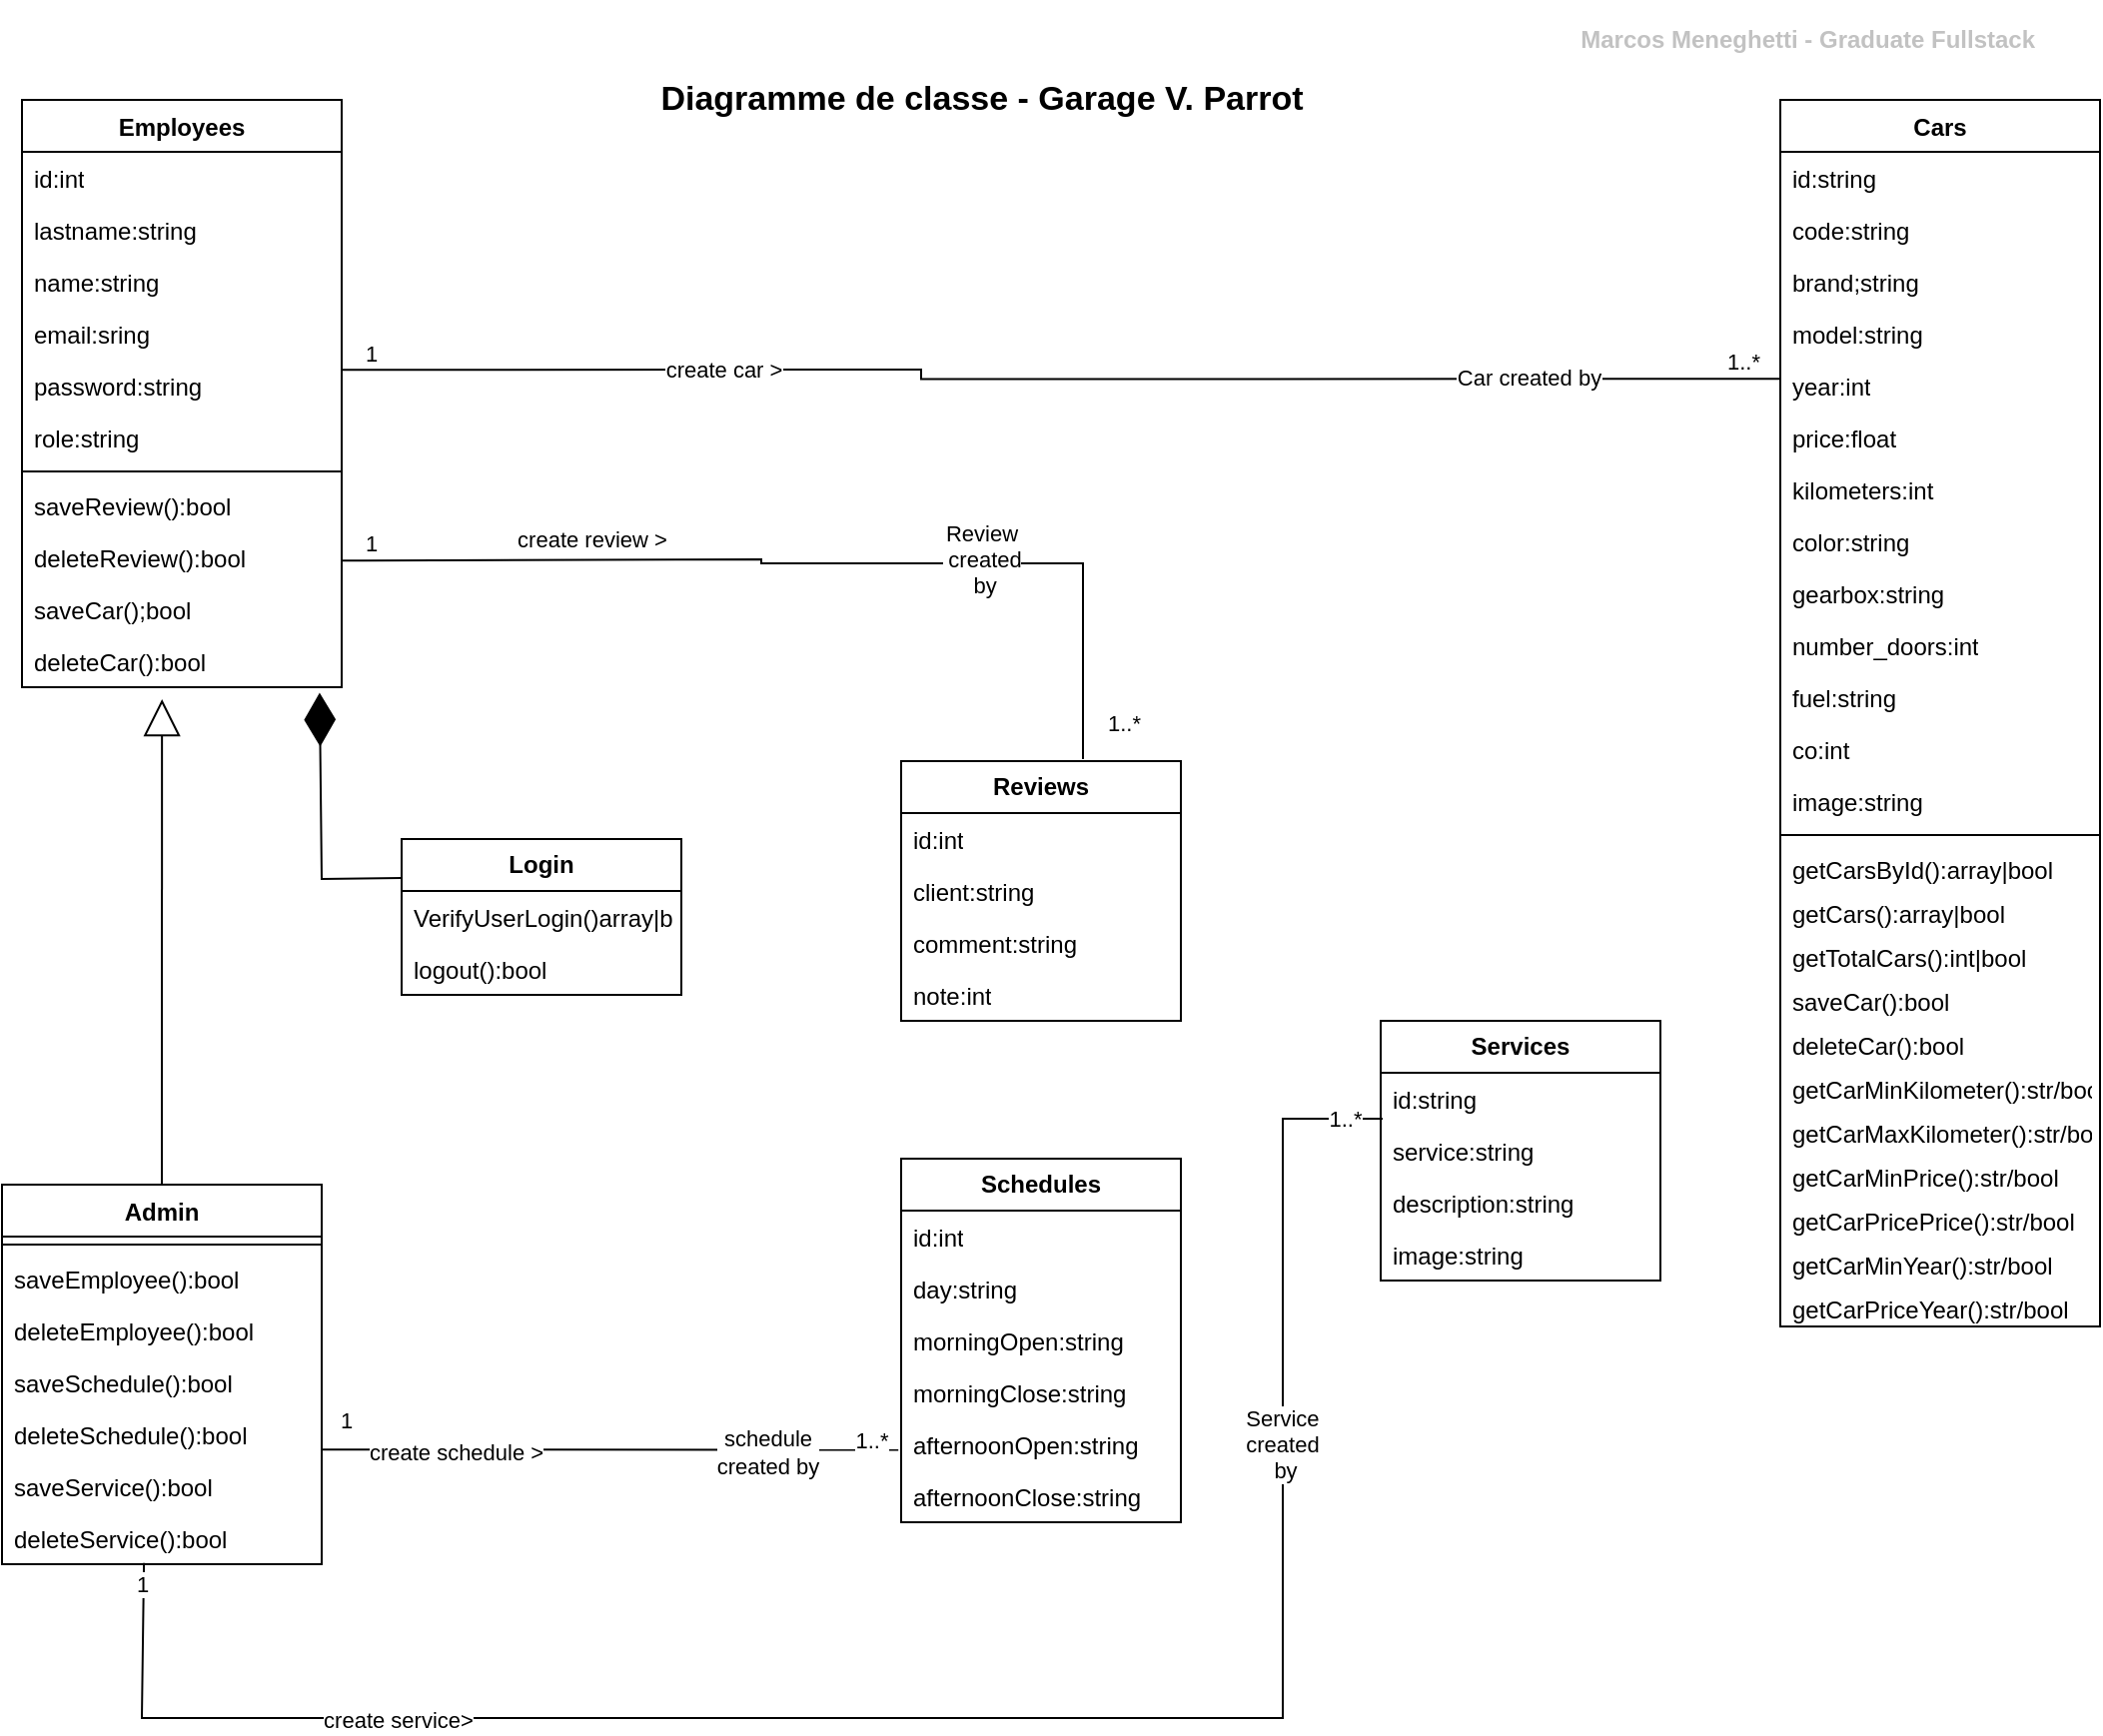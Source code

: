 <mxfile version="21.6.1" type="device">
  <diagram name="Page-1" id="c4acf3e9-155e-7222-9cf6-157b1a14988f">
    <mxGraphModel dx="1434" dy="836" grid="1" gridSize="10" guides="1" tooltips="1" connect="1" arrows="1" fold="1" page="1" pageScale="1" pageWidth="1169" pageHeight="827" background="none" math="0" shadow="0">
      <root>
        <mxCell id="0" />
        <mxCell id="1" parent="0" />
        <mxCell id="53FlVlRFDSj_RtPamVcs-13" value="&lt;b&gt;Services&lt;/b&gt;" style="swimlane;fontStyle=0;childLayout=stackLayout;horizontal=1;startSize=26;fillColor=none;horizontalStack=0;resizeParent=1;resizeParentMax=0;resizeLast=0;collapsible=1;marginBottom=0;whiteSpace=wrap;html=1;" parent="1" vertex="1">
          <mxGeometry x="770" y="531" width="140" height="130" as="geometry" />
        </mxCell>
        <mxCell id="53FlVlRFDSj_RtPamVcs-14" value="id:string" style="text;strokeColor=none;fillColor=none;align=left;verticalAlign=top;spacingLeft=4;spacingRight=4;overflow=hidden;rotatable=0;points=[[0,0.5],[1,0.5]];portConstraint=eastwest;whiteSpace=wrap;html=1;" parent="53FlVlRFDSj_RtPamVcs-13" vertex="1">
          <mxGeometry y="26" width="140" height="26" as="geometry" />
        </mxCell>
        <mxCell id="53FlVlRFDSj_RtPamVcs-15" value="service:string" style="text;strokeColor=none;fillColor=none;align=left;verticalAlign=top;spacingLeft=4;spacingRight=4;overflow=hidden;rotatable=0;points=[[0,0.5],[1,0.5]];portConstraint=eastwest;whiteSpace=wrap;html=1;" parent="53FlVlRFDSj_RtPamVcs-13" vertex="1">
          <mxGeometry y="52" width="140" height="26" as="geometry" />
        </mxCell>
        <mxCell id="53FlVlRFDSj_RtPamVcs-16" value="description:string&lt;br&gt;" style="text;strokeColor=none;fillColor=none;align=left;verticalAlign=top;spacingLeft=4;spacingRight=4;overflow=hidden;rotatable=0;points=[[0,0.5],[1,0.5]];portConstraint=eastwest;whiteSpace=wrap;html=1;" parent="53FlVlRFDSj_RtPamVcs-13" vertex="1">
          <mxGeometry y="78" width="140" height="26" as="geometry" />
        </mxCell>
        <mxCell id="lZW8MPcfNKG7ufnOLVbW-39" value="image:string" style="text;strokeColor=none;fillColor=none;align=left;verticalAlign=top;spacingLeft=4;spacingRight=4;overflow=hidden;rotatable=0;points=[[0,0.5],[1,0.5]];portConstraint=eastwest;whiteSpace=wrap;html=1;" vertex="1" parent="53FlVlRFDSj_RtPamVcs-13">
          <mxGeometry y="104" width="140" height="26" as="geometry" />
        </mxCell>
        <mxCell id="53FlVlRFDSj_RtPamVcs-17" value="&lt;b&gt;Schedules&lt;/b&gt;" style="swimlane;fontStyle=0;childLayout=stackLayout;horizontal=1;startSize=26;fillColor=none;horizontalStack=0;resizeParent=1;resizeParentMax=0;resizeLast=0;collapsible=1;marginBottom=0;whiteSpace=wrap;html=1;" parent="1" vertex="1">
          <mxGeometry x="530" y="600" width="140" height="182" as="geometry" />
        </mxCell>
        <mxCell id="53FlVlRFDSj_RtPamVcs-18" value="id:int" style="text;strokeColor=none;fillColor=none;align=left;verticalAlign=top;spacingLeft=4;spacingRight=4;overflow=hidden;rotatable=0;points=[[0,0.5],[1,0.5]];portConstraint=eastwest;whiteSpace=wrap;html=1;" parent="53FlVlRFDSj_RtPamVcs-17" vertex="1">
          <mxGeometry y="26" width="140" height="26" as="geometry" />
        </mxCell>
        <mxCell id="53FlVlRFDSj_RtPamVcs-19" value="day:string" style="text;strokeColor=none;fillColor=none;align=left;verticalAlign=top;spacingLeft=4;spacingRight=4;overflow=hidden;rotatable=0;points=[[0,0.5],[1,0.5]];portConstraint=eastwest;whiteSpace=wrap;html=1;" parent="53FlVlRFDSj_RtPamVcs-17" vertex="1">
          <mxGeometry y="52" width="140" height="26" as="geometry" />
        </mxCell>
        <mxCell id="53FlVlRFDSj_RtPamVcs-20" value="morningOpen:string" style="text;strokeColor=none;fillColor=none;align=left;verticalAlign=top;spacingLeft=4;spacingRight=4;overflow=hidden;rotatable=0;points=[[0,0.5],[1,0.5]];portConstraint=eastwest;whiteSpace=wrap;html=1;" parent="53FlVlRFDSj_RtPamVcs-17" vertex="1">
          <mxGeometry y="78" width="140" height="26" as="geometry" />
        </mxCell>
        <mxCell id="53FlVlRFDSj_RtPamVcs-23" value="morningClose:string" style="text;strokeColor=none;fillColor=none;align=left;verticalAlign=top;spacingLeft=4;spacingRight=4;overflow=hidden;rotatable=0;points=[[0,0.5],[1,0.5]];portConstraint=eastwest;whiteSpace=wrap;html=1;" parent="53FlVlRFDSj_RtPamVcs-17" vertex="1">
          <mxGeometry y="104" width="140" height="26" as="geometry" />
        </mxCell>
        <mxCell id="53FlVlRFDSj_RtPamVcs-22" value="afternoonOpen:string" style="text;strokeColor=none;fillColor=none;align=left;verticalAlign=top;spacingLeft=4;spacingRight=4;overflow=hidden;rotatable=0;points=[[0,0.5],[1,0.5]];portConstraint=eastwest;whiteSpace=wrap;html=1;" parent="53FlVlRFDSj_RtPamVcs-17" vertex="1">
          <mxGeometry y="130" width="140" height="26" as="geometry" />
        </mxCell>
        <mxCell id="53FlVlRFDSj_RtPamVcs-21" value="afternoonClose:string" style="text;strokeColor=none;fillColor=none;align=left;verticalAlign=top;spacingLeft=4;spacingRight=4;overflow=hidden;rotatable=0;points=[[0,0.5],[1,0.5]];portConstraint=eastwest;whiteSpace=wrap;html=1;" parent="53FlVlRFDSj_RtPamVcs-17" vertex="1">
          <mxGeometry y="156" width="140" height="26" as="geometry" />
        </mxCell>
        <mxCell id="53FlVlRFDSj_RtPamVcs-39" value="Employees" style="swimlane;fontStyle=1;align=center;verticalAlign=top;childLayout=stackLayout;horizontal=1;startSize=26;horizontalStack=0;resizeParent=1;resizeParentMax=0;resizeLast=0;collapsible=1;marginBottom=0;whiteSpace=wrap;html=1;" parent="1" vertex="1">
          <mxGeometry x="90" y="70" width="160" height="294" as="geometry" />
        </mxCell>
        <mxCell id="53FlVlRFDSj_RtPamVcs-40" value="id:int" style="text;strokeColor=none;fillColor=none;align=left;verticalAlign=top;spacingLeft=4;spacingRight=4;overflow=hidden;rotatable=0;points=[[0,0.5],[1,0.5]];portConstraint=eastwest;whiteSpace=wrap;html=1;" parent="53FlVlRFDSj_RtPamVcs-39" vertex="1">
          <mxGeometry y="26" width="160" height="26" as="geometry" />
        </mxCell>
        <mxCell id="53FlVlRFDSj_RtPamVcs-48" value="lastname:string" style="text;strokeColor=none;fillColor=none;align=left;verticalAlign=top;spacingLeft=4;spacingRight=4;overflow=hidden;rotatable=0;points=[[0,0.5],[1,0.5]];portConstraint=eastwest;whiteSpace=wrap;html=1;" parent="53FlVlRFDSj_RtPamVcs-39" vertex="1">
          <mxGeometry y="52" width="160" height="26" as="geometry" />
        </mxCell>
        <mxCell id="53FlVlRFDSj_RtPamVcs-47" value="name:string" style="text;strokeColor=none;fillColor=none;align=left;verticalAlign=top;spacingLeft=4;spacingRight=4;overflow=hidden;rotatable=0;points=[[0,0.5],[1,0.5]];portConstraint=eastwest;whiteSpace=wrap;html=1;" parent="53FlVlRFDSj_RtPamVcs-39" vertex="1">
          <mxGeometry y="78" width="160" height="26" as="geometry" />
        </mxCell>
        <mxCell id="53FlVlRFDSj_RtPamVcs-45" value="email:sring" style="text;strokeColor=none;fillColor=none;align=left;verticalAlign=top;spacingLeft=4;spacingRight=4;overflow=hidden;rotatable=0;points=[[0,0.5],[1,0.5]];portConstraint=eastwest;whiteSpace=wrap;html=1;" parent="53FlVlRFDSj_RtPamVcs-39" vertex="1">
          <mxGeometry y="104" width="160" height="26" as="geometry" />
        </mxCell>
        <mxCell id="53FlVlRFDSj_RtPamVcs-44" value="password:string" style="text;strokeColor=none;fillColor=none;align=left;verticalAlign=top;spacingLeft=4;spacingRight=4;overflow=hidden;rotatable=0;points=[[0,0.5],[1,0.5]];portConstraint=eastwest;whiteSpace=wrap;html=1;" parent="53FlVlRFDSj_RtPamVcs-39" vertex="1">
          <mxGeometry y="130" width="160" height="26" as="geometry" />
        </mxCell>
        <mxCell id="lZW8MPcfNKG7ufnOLVbW-33" value="role:string" style="text;strokeColor=none;fillColor=none;align=left;verticalAlign=top;spacingLeft=4;spacingRight=4;overflow=hidden;rotatable=0;points=[[0,0.5],[1,0.5]];portConstraint=eastwest;whiteSpace=wrap;html=1;" vertex="1" parent="53FlVlRFDSj_RtPamVcs-39">
          <mxGeometry y="156" width="160" height="26" as="geometry" />
        </mxCell>
        <mxCell id="53FlVlRFDSj_RtPamVcs-41" value="" style="line;strokeWidth=1;fillColor=none;align=left;verticalAlign=middle;spacingTop=-1;spacingLeft=3;spacingRight=3;rotatable=0;labelPosition=right;points=[];portConstraint=eastwest;strokeColor=inherit;" parent="53FlVlRFDSj_RtPamVcs-39" vertex="1">
          <mxGeometry y="182" width="160" height="8" as="geometry" />
        </mxCell>
        <mxCell id="53FlVlRFDSj_RtPamVcs-42" value="saveReview():bool" style="text;strokeColor=none;fillColor=none;align=left;verticalAlign=top;spacingLeft=4;spacingRight=4;overflow=hidden;rotatable=0;points=[[0,0.5],[1,0.5]];portConstraint=eastwest;whiteSpace=wrap;html=1;" parent="53FlVlRFDSj_RtPamVcs-39" vertex="1">
          <mxGeometry y="190" width="160" height="26" as="geometry" />
        </mxCell>
        <mxCell id="jp3fMDy3cj_2V2bVGMQW-10" value="deleteReview():bool" style="text;strokeColor=none;fillColor=none;align=left;verticalAlign=top;spacingLeft=4;spacingRight=4;overflow=hidden;rotatable=0;points=[[0,0.5],[1,0.5]];portConstraint=eastwest;whiteSpace=wrap;html=1;" parent="53FlVlRFDSj_RtPamVcs-39" vertex="1">
          <mxGeometry y="216" width="160" height="26" as="geometry" />
        </mxCell>
        <mxCell id="53FlVlRFDSj_RtPamVcs-43" value="saveCar();bool" style="text;strokeColor=none;fillColor=none;align=left;verticalAlign=top;spacingLeft=4;spacingRight=4;overflow=hidden;rotatable=0;points=[[0,0.5],[1,0.5]];portConstraint=eastwest;whiteSpace=wrap;html=1;" parent="53FlVlRFDSj_RtPamVcs-39" vertex="1">
          <mxGeometry y="242" width="160" height="26" as="geometry" />
        </mxCell>
        <mxCell id="jp3fMDy3cj_2V2bVGMQW-9" value="deleteCar():bool" style="text;strokeColor=none;fillColor=none;align=left;verticalAlign=top;spacingLeft=4;spacingRight=4;overflow=hidden;rotatable=0;points=[[0,0.5],[1,0.5]];portConstraint=eastwest;whiteSpace=wrap;html=1;" parent="53FlVlRFDSj_RtPamVcs-39" vertex="1">
          <mxGeometry y="268" width="160" height="26" as="geometry" />
        </mxCell>
        <mxCell id="53FlVlRFDSj_RtPamVcs-49" value="Admin" style="swimlane;fontStyle=1;align=center;verticalAlign=top;childLayout=stackLayout;horizontal=1;startSize=26;horizontalStack=0;resizeParent=1;resizeParentMax=0;resizeLast=0;collapsible=1;marginBottom=0;whiteSpace=wrap;html=1;" parent="1" vertex="1">
          <mxGeometry x="80" y="613" width="160" height="190" as="geometry" />
        </mxCell>
        <mxCell id="53FlVlRFDSj_RtPamVcs-56" value="" style="line;strokeWidth=1;fillColor=none;align=left;verticalAlign=middle;spacingTop=-1;spacingLeft=3;spacingRight=3;rotatable=0;labelPosition=right;points=[];portConstraint=eastwest;strokeColor=inherit;" parent="53FlVlRFDSj_RtPamVcs-49" vertex="1">
          <mxGeometry y="26" width="160" height="8" as="geometry" />
        </mxCell>
        <mxCell id="53FlVlRFDSj_RtPamVcs-57" value="saveEmployee():bool" style="text;strokeColor=none;fillColor=none;align=left;verticalAlign=top;spacingLeft=4;spacingRight=4;overflow=hidden;rotatable=0;points=[[0,0.5],[1,0.5]];portConstraint=eastwest;whiteSpace=wrap;html=1;" parent="53FlVlRFDSj_RtPamVcs-49" vertex="1">
          <mxGeometry y="34" width="160" height="26" as="geometry" />
        </mxCell>
        <mxCell id="jp3fMDy3cj_2V2bVGMQW-17" value="deleteEmployee():bool" style="text;strokeColor=none;fillColor=none;align=left;verticalAlign=top;spacingLeft=4;spacingRight=4;overflow=hidden;rotatable=0;points=[[0,0.5],[1,0.5]];portConstraint=eastwest;whiteSpace=wrap;html=1;" parent="53FlVlRFDSj_RtPamVcs-49" vertex="1">
          <mxGeometry y="60" width="160" height="26" as="geometry" />
        </mxCell>
        <mxCell id="53FlVlRFDSj_RtPamVcs-58" value="saveSchedule():bool" style="text;strokeColor=none;fillColor=none;align=left;verticalAlign=top;spacingLeft=4;spacingRight=4;overflow=hidden;rotatable=0;points=[[0,0.5],[1,0.5]];portConstraint=eastwest;whiteSpace=wrap;html=1;" parent="53FlVlRFDSj_RtPamVcs-49" vertex="1">
          <mxGeometry y="86" width="160" height="26" as="geometry" />
        </mxCell>
        <mxCell id="jp3fMDy3cj_2V2bVGMQW-16" value="deleteSchedule():bool" style="text;strokeColor=none;fillColor=none;align=left;verticalAlign=top;spacingLeft=4;spacingRight=4;overflow=hidden;rotatable=0;points=[[0,0.5],[1,0.5]];portConstraint=eastwest;whiteSpace=wrap;html=1;" parent="53FlVlRFDSj_RtPamVcs-49" vertex="1">
          <mxGeometry y="112" width="160" height="26" as="geometry" />
        </mxCell>
        <mxCell id="53FlVlRFDSj_RtPamVcs-62" value="saveService():bool" style="text;strokeColor=none;fillColor=none;align=left;verticalAlign=top;spacingLeft=4;spacingRight=4;overflow=hidden;rotatable=0;points=[[0,0.5],[1,0.5]];portConstraint=eastwest;whiteSpace=wrap;html=1;" parent="53FlVlRFDSj_RtPamVcs-49" vertex="1">
          <mxGeometry y="138" width="160" height="26" as="geometry" />
        </mxCell>
        <mxCell id="jp3fMDy3cj_2V2bVGMQW-13" value="deleteService():bool" style="text;strokeColor=none;fillColor=none;align=left;verticalAlign=top;spacingLeft=4;spacingRight=4;overflow=hidden;rotatable=0;points=[[0,0.5],[1,0.5]];portConstraint=eastwest;whiteSpace=wrap;html=1;" parent="53FlVlRFDSj_RtPamVcs-49" vertex="1">
          <mxGeometry y="164" width="160" height="26" as="geometry" />
        </mxCell>
        <mxCell id="53FlVlRFDSj_RtPamVcs-61" value="" style="endArrow=block;endSize=16;endFill=0;html=1;rounded=0;exitX=0.5;exitY=0;exitDx=0;exitDy=0;entryX=0.438;entryY=1.231;entryDx=0;entryDy=0;entryPerimeter=0;" parent="1" source="53FlVlRFDSj_RtPamVcs-49" target="jp3fMDy3cj_2V2bVGMQW-9" edge="1">
          <mxGeometry width="160" relative="1" as="geometry">
            <mxPoint x="990" y="570" as="sourcePoint" />
            <mxPoint x="159.12" y="391.664" as="targetPoint" />
          </mxGeometry>
        </mxCell>
        <mxCell id="53FlVlRFDSj_RtPamVcs-63" value="&lt;font style=&quot;font-size: 17px;&quot;&gt;Diagramme de classe - Garage V. Parrot&lt;/font&gt;" style="text;align=center;fontStyle=1;verticalAlign=middle;spacingLeft=3;spacingRight=3;strokeColor=none;rotatable=0;points=[[0,0.5],[1,0.5]];portConstraint=eastwest;html=1;" parent="1" vertex="1">
          <mxGeometry x="400" y="50" width="340" height="40" as="geometry" />
        </mxCell>
        <mxCell id="53FlVlRFDSj_RtPamVcs-64" value="&lt;b&gt;Reviews&lt;/b&gt;" style="swimlane;fontStyle=0;childLayout=stackLayout;horizontal=1;startSize=26;fillColor=none;horizontalStack=0;resizeParent=1;resizeParentMax=0;resizeLast=0;collapsible=1;marginBottom=0;whiteSpace=wrap;html=1;" parent="1" vertex="1">
          <mxGeometry x="530" y="401" width="140" height="130" as="geometry">
            <mxRectangle x="530" y="401" width="90" height="30" as="alternateBounds" />
          </mxGeometry>
        </mxCell>
        <mxCell id="53FlVlRFDSj_RtPamVcs-65" value="id:int" style="text;strokeColor=none;fillColor=none;align=left;verticalAlign=top;spacingLeft=4;spacingRight=4;overflow=hidden;rotatable=0;points=[[0,0.5],[1,0.5]];portConstraint=eastwest;whiteSpace=wrap;html=1;" parent="53FlVlRFDSj_RtPamVcs-64" vertex="1">
          <mxGeometry y="26" width="140" height="26" as="geometry" />
        </mxCell>
        <mxCell id="53FlVlRFDSj_RtPamVcs-70" value="client:string" style="text;strokeColor=none;fillColor=none;align=left;verticalAlign=top;spacingLeft=4;spacingRight=4;overflow=hidden;rotatable=0;points=[[0,0.5],[1,0.5]];portConstraint=eastwest;whiteSpace=wrap;html=1;" parent="53FlVlRFDSj_RtPamVcs-64" vertex="1">
          <mxGeometry y="52" width="140" height="26" as="geometry" />
        </mxCell>
        <mxCell id="53FlVlRFDSj_RtPamVcs-71" value="comment:string" style="text;strokeColor=none;fillColor=none;align=left;verticalAlign=top;spacingLeft=4;spacingRight=4;overflow=hidden;rotatable=0;points=[[0,0.5],[1,0.5]];portConstraint=eastwest;whiteSpace=wrap;html=1;" parent="53FlVlRFDSj_RtPamVcs-64" vertex="1">
          <mxGeometry y="78" width="140" height="26" as="geometry" />
        </mxCell>
        <mxCell id="53FlVlRFDSj_RtPamVcs-72" value="note:int" style="text;strokeColor=none;fillColor=none;align=left;verticalAlign=top;spacingLeft=4;spacingRight=4;overflow=hidden;rotatable=0;points=[[0,0.5],[1,0.5]];portConstraint=eastwest;whiteSpace=wrap;html=1;" parent="53FlVlRFDSj_RtPamVcs-64" vertex="1">
          <mxGeometry y="104" width="140" height="26" as="geometry" />
        </mxCell>
        <mxCell id="53FlVlRFDSj_RtPamVcs-79" value="" style="endArrow=none;html=1;edgeStyle=orthogonalEdgeStyle;rounded=0;entryX=0.002;entryY=0.372;entryDx=0;entryDy=0;entryPerimeter=0;exitX=1.002;exitY=0.196;exitDx=0;exitDy=0;exitPerimeter=0;" parent="1" source="53FlVlRFDSj_RtPamVcs-44" target="53FlVlRFDSj_RtPamVcs-30" edge="1">
          <mxGeometry relative="1" as="geometry">
            <mxPoint x="230" y="200" as="sourcePoint" />
            <mxPoint x="940" y="210" as="targetPoint" />
            <Array as="points">
              <mxPoint x="260" y="205" />
              <mxPoint x="540" y="205" />
              <mxPoint x="540" y="210" />
            </Array>
          </mxGeometry>
        </mxCell>
        <mxCell id="53FlVlRFDSj_RtPamVcs-80" value="1" style="edgeLabel;resizable=0;html=1;align=left;verticalAlign=bottom;" parent="53FlVlRFDSj_RtPamVcs-79" connectable="0" vertex="1">
          <mxGeometry x="-1" relative="1" as="geometry">
            <mxPoint x="10" as="offset" />
          </mxGeometry>
        </mxCell>
        <mxCell id="53FlVlRFDSj_RtPamVcs-81" value="1..*" style="edgeLabel;resizable=0;html=1;align=right;verticalAlign=bottom;" parent="53FlVlRFDSj_RtPamVcs-79" connectable="0" vertex="1">
          <mxGeometry x="1" relative="1" as="geometry">
            <mxPoint x="-10" as="offset" />
          </mxGeometry>
        </mxCell>
        <mxCell id="53FlVlRFDSj_RtPamVcs-100" value="create car &amp;gt;" style="edgeLabel;html=1;align=center;verticalAlign=middle;resizable=0;points=[];" parent="53FlVlRFDSj_RtPamVcs-79" vertex="1" connectable="0">
          <mxGeometry x="-0.023" y="1" relative="1" as="geometry">
            <mxPoint x="-159" y="-4" as="offset" />
          </mxGeometry>
        </mxCell>
        <mxCell id="jp3fMDy3cj_2V2bVGMQW-1" value="Car created by" style="edgeLabel;html=1;align=center;verticalAlign=middle;resizable=0;points=[];" parent="53FlVlRFDSj_RtPamVcs-79" vertex="1" connectable="0">
          <mxGeometry x="0.651" y="1" relative="1" as="geometry">
            <mxPoint as="offset" />
          </mxGeometry>
        </mxCell>
        <mxCell id="53FlVlRFDSj_RtPamVcs-85" value="" style="endArrow=none;html=1;edgeStyle=orthogonalEdgeStyle;rounded=0;exitX=0.999;exitY=0.563;exitDx=0;exitDy=0;exitPerimeter=0;" parent="1" edge="1" source="jp3fMDy3cj_2V2bVGMQW-10">
          <mxGeometry relative="1" as="geometry">
            <mxPoint x="260" y="320" as="sourcePoint" />
            <mxPoint x="621" y="400" as="targetPoint" />
            <Array as="points">
              <mxPoint x="260" y="301" />
              <mxPoint x="460" y="300" />
              <mxPoint x="460" y="302" />
              <mxPoint x="621" y="302" />
            </Array>
          </mxGeometry>
        </mxCell>
        <mxCell id="53FlVlRFDSj_RtPamVcs-86" value="1" style="edgeLabel;resizable=0;html=1;align=left;verticalAlign=bottom;" parent="53FlVlRFDSj_RtPamVcs-85" connectable="0" vertex="1">
          <mxGeometry x="-1" relative="1" as="geometry">
            <mxPoint x="10" as="offset" />
          </mxGeometry>
        </mxCell>
        <mxCell id="53FlVlRFDSj_RtPamVcs-87" value="1..*" style="edgeLabel;resizable=0;html=1;align=right;verticalAlign=bottom;" parent="53FlVlRFDSj_RtPamVcs-85" connectable="0" vertex="1">
          <mxGeometry x="1" relative="1" as="geometry">
            <mxPoint x="29" y="-9" as="offset" />
          </mxGeometry>
        </mxCell>
        <mxCell id="53FlVlRFDSj_RtPamVcs-102" value="create review &amp;gt;" style="edgeLabel;html=1;align=center;verticalAlign=middle;resizable=0;points=[];" parent="53FlVlRFDSj_RtPamVcs-85" vertex="1" connectable="0">
          <mxGeometry x="0.25" relative="1" as="geometry">
            <mxPoint x="-168" y="-12" as="offset" />
          </mxGeometry>
        </mxCell>
        <mxCell id="jp3fMDy3cj_2V2bVGMQW-2" value="Review&lt;br&gt;&amp;nbsp;created&lt;br&gt;&amp;nbsp;by" style="edgeLabel;html=1;align=center;verticalAlign=middle;resizable=0;points=[];" parent="53FlVlRFDSj_RtPamVcs-85" vertex="1" connectable="0">
          <mxGeometry x="0.541" y="2" relative="1" as="geometry">
            <mxPoint x="-41" as="offset" />
          </mxGeometry>
        </mxCell>
        <mxCell id="53FlVlRFDSj_RtPamVcs-98" value="&lt;font color=&quot;#c2c2c2&quot; style=&quot;font-size: 12px;&quot;&gt;Marcos Meneghetti - Graduate Fullstack&amp;nbsp;&lt;/font&gt;" style="text;align=center;fontStyle=1;verticalAlign=middle;spacingLeft=3;spacingRight=3;strokeColor=none;rotatable=0;points=[[0,0.5],[1,0.5]];portConstraint=eastwest;html=1;" parent="1" vertex="1">
          <mxGeometry x="840" y="20" width="290" height="40" as="geometry" />
        </mxCell>
        <mxCell id="jp3fMDy3cj_2V2bVGMQW-26" value="" style="endArrow=none;html=1;rounded=0;exitX=1;exitY=0.795;exitDx=0;exitDy=0;exitPerimeter=0;entryX=-0.01;entryY=0.604;entryDx=0;entryDy=0;entryPerimeter=0;" parent="1" source="jp3fMDy3cj_2V2bVGMQW-16" target="53FlVlRFDSj_RtPamVcs-22" edge="1">
          <mxGeometry width="50" height="50" relative="1" as="geometry">
            <mxPoint x="400" y="690" as="sourcePoint" />
            <mxPoint x="450" y="640" as="targetPoint" />
          </mxGeometry>
        </mxCell>
        <mxCell id="jp3fMDy3cj_2V2bVGMQW-27" value="create schedule &amp;gt;" style="edgeLabel;html=1;align=center;verticalAlign=middle;resizable=0;points=[];" parent="jp3fMDy3cj_2V2bVGMQW-26" vertex="1" connectable="0">
          <mxGeometry x="-0.589" y="-3" relative="1" as="geometry">
            <mxPoint x="7" y="-2" as="offset" />
          </mxGeometry>
        </mxCell>
        <mxCell id="jp3fMDy3cj_2V2bVGMQW-28" value="schedule&lt;br&gt;created by" style="edgeLabel;html=1;align=center;verticalAlign=middle;resizable=0;points=[];" parent="jp3fMDy3cj_2V2bVGMQW-26" vertex="1" connectable="0">
          <mxGeometry x="0.574" y="-1" relative="1" as="geometry">
            <mxPoint x="-4" as="offset" />
          </mxGeometry>
        </mxCell>
        <mxCell id="jp3fMDy3cj_2V2bVGMQW-35" value="1" style="edgeLabel;html=1;align=center;verticalAlign=middle;resizable=0;points=[];" parent="jp3fMDy3cj_2V2bVGMQW-26" vertex="1" connectable="0">
          <mxGeometry x="-0.921" y="1" relative="1" as="geometry">
            <mxPoint y="-14" as="offset" />
          </mxGeometry>
        </mxCell>
        <mxCell id="jp3fMDy3cj_2V2bVGMQW-36" value="1..*" style="edgeLabel;html=1;align=center;verticalAlign=middle;resizable=0;points=[];" parent="jp3fMDy3cj_2V2bVGMQW-26" vertex="1" connectable="0">
          <mxGeometry x="0.907" y="-3" relative="1" as="geometry">
            <mxPoint y="-8" as="offset" />
          </mxGeometry>
        </mxCell>
        <mxCell id="jp3fMDy3cj_2V2bVGMQW-29" value="" style="endArrow=none;html=1;rounded=0;entryX=0;entryY=0.5;entryDx=0;entryDy=0;exitX=0.444;exitY=0.974;exitDx=0;exitDy=0;exitPerimeter=0;" parent="1" source="jp3fMDy3cj_2V2bVGMQW-13" edge="1">
          <mxGeometry width="50" height="50" relative="1" as="geometry">
            <mxPoint x="118" y="800" as="sourcePoint" />
            <mxPoint x="771" y="580" as="targetPoint" />
            <Array as="points">
              <mxPoint x="150" y="880" />
              <mxPoint x="721" y="880" />
              <mxPoint x="721" y="760" />
              <mxPoint x="721" y="580" />
            </Array>
          </mxGeometry>
        </mxCell>
        <mxCell id="jp3fMDy3cj_2V2bVGMQW-30" value="create service&amp;gt;" style="edgeLabel;html=1;align=center;verticalAlign=middle;resizable=0;points=[];" parent="jp3fMDy3cj_2V2bVGMQW-29" vertex="1" connectable="0">
          <mxGeometry x="-0.589" y="-3" relative="1" as="geometry">
            <mxPoint y="-2" as="offset" />
          </mxGeometry>
        </mxCell>
        <mxCell id="jp3fMDy3cj_2V2bVGMQW-31" value="Service&amp;nbsp;&lt;br&gt;created&amp;nbsp;&lt;br&gt;by" style="edgeLabel;html=1;align=center;verticalAlign=middle;resizable=0;points=[];" parent="jp3fMDy3cj_2V2bVGMQW-29" vertex="1" connectable="0">
          <mxGeometry x="0.574" y="-1" relative="1" as="geometry">
            <mxPoint as="offset" />
          </mxGeometry>
        </mxCell>
        <mxCell id="jp3fMDy3cj_2V2bVGMQW-32" value="1" style="edgeLabel;html=1;align=center;verticalAlign=middle;resizable=0;points=[];" parent="jp3fMDy3cj_2V2bVGMQW-29" vertex="1" connectable="0">
          <mxGeometry x="-0.977" y="-1" relative="1" as="geometry">
            <mxPoint y="-1" as="offset" />
          </mxGeometry>
        </mxCell>
        <mxCell id="jp3fMDy3cj_2V2bVGMQW-34" value="1..*" style="edgeLabel;html=1;align=center;verticalAlign=middle;resizable=0;points=[];" parent="jp3fMDy3cj_2V2bVGMQW-29" vertex="1" connectable="0">
          <mxGeometry x="0.961" relative="1" as="geometry">
            <mxPoint as="offset" />
          </mxGeometry>
        </mxCell>
        <mxCell id="lZW8MPcfNKG7ufnOLVbW-1" value="Cars&lt;br&gt;" style="swimlane;fontStyle=1;align=center;verticalAlign=top;childLayout=stackLayout;horizontal=1;startSize=26;horizontalStack=0;resizeParent=1;resizeParentMax=0;resizeLast=0;collapsible=1;marginBottom=0;whiteSpace=wrap;html=1;" vertex="1" parent="1">
          <mxGeometry x="970" y="70" width="160" height="614" as="geometry" />
        </mxCell>
        <mxCell id="53FlVlRFDSj_RtPamVcs-25" value="id:string" style="text;strokeColor=none;fillColor=none;align=left;verticalAlign=top;spacingLeft=4;spacingRight=4;overflow=hidden;rotatable=0;points=[[0,0.5],[1,0.5]];portConstraint=eastwest;whiteSpace=wrap;html=1;" parent="lZW8MPcfNKG7ufnOLVbW-1" vertex="1">
          <mxGeometry y="26" width="160" height="26" as="geometry" />
        </mxCell>
        <mxCell id="53FlVlRFDSj_RtPamVcs-26" value="code:string" style="text;strokeColor=none;fillColor=none;align=left;verticalAlign=top;spacingLeft=4;spacingRight=4;overflow=hidden;rotatable=0;points=[[0,0.5],[1,0.5]];portConstraint=eastwest;whiteSpace=wrap;html=1;" parent="lZW8MPcfNKG7ufnOLVbW-1" vertex="1">
          <mxGeometry y="52" width="160" height="26" as="geometry" />
        </mxCell>
        <mxCell id="53FlVlRFDSj_RtPamVcs-28" value="brand;string" style="text;strokeColor=none;fillColor=none;align=left;verticalAlign=top;spacingLeft=4;spacingRight=4;overflow=hidden;rotatable=0;points=[[0,0.5],[1,0.5]];portConstraint=eastwest;whiteSpace=wrap;html=1;" parent="lZW8MPcfNKG7ufnOLVbW-1" vertex="1">
          <mxGeometry y="78" width="160" height="26" as="geometry" />
        </mxCell>
        <mxCell id="53FlVlRFDSj_RtPamVcs-29" value="model:string" style="text;strokeColor=none;fillColor=none;align=left;verticalAlign=top;spacingLeft=4;spacingRight=4;overflow=hidden;rotatable=0;points=[[0,0.5],[1,0.5]];portConstraint=eastwest;whiteSpace=wrap;html=1;" parent="lZW8MPcfNKG7ufnOLVbW-1" vertex="1">
          <mxGeometry y="104" width="160" height="26" as="geometry" />
        </mxCell>
        <mxCell id="53FlVlRFDSj_RtPamVcs-30" value="year:int" style="text;strokeColor=none;fillColor=none;align=left;verticalAlign=top;spacingLeft=4;spacingRight=4;overflow=hidden;rotatable=0;points=[[0,0.5],[1,0.5]];portConstraint=eastwest;whiteSpace=wrap;html=1;" parent="lZW8MPcfNKG7ufnOLVbW-1" vertex="1">
          <mxGeometry y="130" width="160" height="26" as="geometry" />
        </mxCell>
        <mxCell id="53FlVlRFDSj_RtPamVcs-31" value="price:float" style="text;strokeColor=none;fillColor=none;align=left;verticalAlign=top;spacingLeft=4;spacingRight=4;overflow=hidden;rotatable=0;points=[[0,0.5],[1,0.5]];portConstraint=eastwest;whiteSpace=wrap;html=1;" parent="lZW8MPcfNKG7ufnOLVbW-1" vertex="1">
          <mxGeometry y="156" width="160" height="26" as="geometry" />
        </mxCell>
        <mxCell id="53FlVlRFDSj_RtPamVcs-32" value="kilometers:int" style="text;strokeColor=none;fillColor=none;align=left;verticalAlign=top;spacingLeft=4;spacingRight=4;overflow=hidden;rotatable=0;points=[[0,0.5],[1,0.5]];portConstraint=eastwest;whiteSpace=wrap;html=1;" parent="lZW8MPcfNKG7ufnOLVbW-1" vertex="1">
          <mxGeometry y="182" width="160" height="26" as="geometry" />
        </mxCell>
        <mxCell id="53FlVlRFDSj_RtPamVcs-33" value="color:string" style="text;strokeColor=none;fillColor=none;align=left;verticalAlign=top;spacingLeft=4;spacingRight=4;overflow=hidden;rotatable=0;points=[[0,0.5],[1,0.5]];portConstraint=eastwest;whiteSpace=wrap;html=1;" parent="lZW8MPcfNKG7ufnOLVbW-1" vertex="1">
          <mxGeometry y="208" width="160" height="26" as="geometry" />
        </mxCell>
        <mxCell id="53FlVlRFDSj_RtPamVcs-34" value="gearbox:string" style="text;strokeColor=none;fillColor=none;align=left;verticalAlign=top;spacingLeft=4;spacingRight=4;overflow=hidden;rotatable=0;points=[[0,0.5],[1,0.5]];portConstraint=eastwest;whiteSpace=wrap;html=1;" parent="lZW8MPcfNKG7ufnOLVbW-1" vertex="1">
          <mxGeometry y="234" width="160" height="26" as="geometry" />
        </mxCell>
        <mxCell id="53FlVlRFDSj_RtPamVcs-35" value="number_doors:int" style="text;strokeColor=none;fillColor=none;align=left;verticalAlign=top;spacingLeft=4;spacingRight=4;overflow=hidden;rotatable=0;points=[[0,0.5],[1,0.5]];portConstraint=eastwest;whiteSpace=wrap;html=1;" parent="lZW8MPcfNKG7ufnOLVbW-1" vertex="1">
          <mxGeometry y="260" width="160" height="26" as="geometry" />
        </mxCell>
        <mxCell id="53FlVlRFDSj_RtPamVcs-36" value="fuel:string" style="text;strokeColor=none;fillColor=none;align=left;verticalAlign=top;spacingLeft=4;spacingRight=4;overflow=hidden;rotatable=0;points=[[0,0.5],[1,0.5]];portConstraint=eastwest;whiteSpace=wrap;html=1;" parent="lZW8MPcfNKG7ufnOLVbW-1" vertex="1">
          <mxGeometry y="286" width="160" height="26" as="geometry" />
        </mxCell>
        <mxCell id="lZW8MPcfNKG7ufnOLVbW-16" value="co:int" style="text;strokeColor=none;fillColor=none;align=left;verticalAlign=top;spacingLeft=4;spacingRight=4;overflow=hidden;rotatable=0;points=[[0,0.5],[1,0.5]];portConstraint=eastwest;whiteSpace=wrap;html=1;" vertex="1" parent="lZW8MPcfNKG7ufnOLVbW-1">
          <mxGeometry y="312" width="160" height="26" as="geometry" />
        </mxCell>
        <mxCell id="53FlVlRFDSj_RtPamVcs-37" value="image:string" style="text;strokeColor=none;fillColor=none;align=left;verticalAlign=top;spacingLeft=4;spacingRight=4;overflow=hidden;rotatable=0;points=[[0,0.5],[1,0.5]];portConstraint=eastwest;whiteSpace=wrap;html=1;" parent="lZW8MPcfNKG7ufnOLVbW-1" vertex="1">
          <mxGeometry y="338" width="160" height="26" as="geometry" />
        </mxCell>
        <mxCell id="lZW8MPcfNKG7ufnOLVbW-7" value="" style="line;strokeWidth=1;fillColor=none;align=left;verticalAlign=middle;spacingTop=-1;spacingLeft=3;spacingRight=3;rotatable=0;labelPosition=right;points=[];portConstraint=eastwest;strokeColor=inherit;" vertex="1" parent="lZW8MPcfNKG7ufnOLVbW-1">
          <mxGeometry y="364" width="160" height="8" as="geometry" />
        </mxCell>
        <mxCell id="lZW8MPcfNKG7ufnOLVbW-18" value="getCarsById():array|bool&lt;br&gt;" style="text;strokeColor=none;fillColor=none;align=left;verticalAlign=top;spacingLeft=4;spacingRight=4;overflow=hidden;rotatable=0;points=[[0,0.5],[1,0.5]];portConstraint=eastwest;whiteSpace=wrap;html=1;" vertex="1" parent="lZW8MPcfNKG7ufnOLVbW-1">
          <mxGeometry y="372" width="160" height="22" as="geometry" />
        </mxCell>
        <mxCell id="lZW8MPcfNKG7ufnOLVbW-17" value="getCars():array|bool" style="text;strokeColor=none;fillColor=none;align=left;verticalAlign=top;spacingLeft=4;spacingRight=4;overflow=hidden;rotatable=0;points=[[0,0.5],[1,0.5]];portConstraint=eastwest;whiteSpace=wrap;html=1;" vertex="1" parent="lZW8MPcfNKG7ufnOLVbW-1">
          <mxGeometry y="394" width="160" height="22" as="geometry" />
        </mxCell>
        <mxCell id="lZW8MPcfNKG7ufnOLVbW-19" value="getTotalCars():int|bool" style="text;strokeColor=none;fillColor=none;align=left;verticalAlign=top;spacingLeft=4;spacingRight=4;overflow=hidden;rotatable=0;points=[[0,0.5],[1,0.5]];portConstraint=eastwest;whiteSpace=wrap;html=1;" vertex="1" parent="lZW8MPcfNKG7ufnOLVbW-1">
          <mxGeometry y="416" width="160" height="22" as="geometry" />
        </mxCell>
        <mxCell id="lZW8MPcfNKG7ufnOLVbW-20" value="saveCar():bool" style="text;strokeColor=none;fillColor=none;align=left;verticalAlign=top;spacingLeft=4;spacingRight=4;overflow=hidden;rotatable=0;points=[[0,0.5],[1,0.5]];portConstraint=eastwest;whiteSpace=wrap;html=1;" vertex="1" parent="lZW8MPcfNKG7ufnOLVbW-1">
          <mxGeometry y="438" width="160" height="22" as="geometry" />
        </mxCell>
        <mxCell id="lZW8MPcfNKG7ufnOLVbW-21" value="deleteCar():bool" style="text;strokeColor=none;fillColor=none;align=left;verticalAlign=top;spacingLeft=4;spacingRight=4;overflow=hidden;rotatable=0;points=[[0,0.5],[1,0.5]];portConstraint=eastwest;whiteSpace=wrap;html=1;" vertex="1" parent="lZW8MPcfNKG7ufnOLVbW-1">
          <mxGeometry y="460" width="160" height="22" as="geometry" />
        </mxCell>
        <mxCell id="lZW8MPcfNKG7ufnOLVbW-22" value="getCarMinKilometer():str/bool" style="text;strokeColor=none;fillColor=none;align=left;verticalAlign=top;spacingLeft=4;spacingRight=4;overflow=hidden;rotatable=0;points=[[0,0.5],[1,0.5]];portConstraint=eastwest;whiteSpace=wrap;html=1;" vertex="1" parent="lZW8MPcfNKG7ufnOLVbW-1">
          <mxGeometry y="482" width="160" height="22" as="geometry" />
        </mxCell>
        <mxCell id="lZW8MPcfNKG7ufnOLVbW-25" value="getCarMaxKilometer():str/bool" style="text;strokeColor=none;fillColor=none;align=left;verticalAlign=top;spacingLeft=4;spacingRight=4;overflow=hidden;rotatable=0;points=[[0,0.5],[1,0.5]];portConstraint=eastwest;whiteSpace=wrap;html=1;" vertex="1" parent="lZW8MPcfNKG7ufnOLVbW-1">
          <mxGeometry y="504" width="160" height="22" as="geometry" />
        </mxCell>
        <mxCell id="lZW8MPcfNKG7ufnOLVbW-27" value="getCarMinPrice():str/bool" style="text;strokeColor=none;fillColor=none;align=left;verticalAlign=top;spacingLeft=4;spacingRight=4;overflow=hidden;rotatable=0;points=[[0,0.5],[1,0.5]];portConstraint=eastwest;whiteSpace=wrap;html=1;" vertex="1" parent="lZW8MPcfNKG7ufnOLVbW-1">
          <mxGeometry y="526" width="160" height="22" as="geometry" />
        </mxCell>
        <mxCell id="lZW8MPcfNKG7ufnOLVbW-28" value="getCarPricePrice():str/bool" style="text;strokeColor=none;fillColor=none;align=left;verticalAlign=top;spacingLeft=4;spacingRight=4;overflow=hidden;rotatable=0;points=[[0,0.5],[1,0.5]];portConstraint=eastwest;whiteSpace=wrap;html=1;" vertex="1" parent="lZW8MPcfNKG7ufnOLVbW-1">
          <mxGeometry y="548" width="160" height="22" as="geometry" />
        </mxCell>
        <mxCell id="lZW8MPcfNKG7ufnOLVbW-29" value="getCarMinYear():str/bool" style="text;strokeColor=none;fillColor=none;align=left;verticalAlign=top;spacingLeft=4;spacingRight=4;overflow=hidden;rotatable=0;points=[[0,0.5],[1,0.5]];portConstraint=eastwest;whiteSpace=wrap;html=1;" vertex="1" parent="lZW8MPcfNKG7ufnOLVbW-1">
          <mxGeometry y="570" width="160" height="22" as="geometry" />
        </mxCell>
        <mxCell id="lZW8MPcfNKG7ufnOLVbW-30" value="getCarPriceYear():str/bool" style="text;strokeColor=none;fillColor=none;align=left;verticalAlign=top;spacingLeft=4;spacingRight=4;overflow=hidden;rotatable=0;points=[[0,0.5],[1,0.5]];portConstraint=eastwest;whiteSpace=wrap;html=1;" vertex="1" parent="lZW8MPcfNKG7ufnOLVbW-1">
          <mxGeometry y="592" width="160" height="22" as="geometry" />
        </mxCell>
        <mxCell id="lZW8MPcfNKG7ufnOLVbW-40" value="&lt;b&gt;Login&lt;/b&gt;" style="swimlane;fontStyle=0;childLayout=stackLayout;horizontal=1;startSize=26;fillColor=none;horizontalStack=0;resizeParent=1;resizeParentMax=0;resizeLast=0;collapsible=1;marginBottom=0;whiteSpace=wrap;html=1;" vertex="1" parent="1">
          <mxGeometry x="280" y="440" width="140" height="78" as="geometry" />
        </mxCell>
        <mxCell id="lZW8MPcfNKG7ufnOLVbW-45" value="VerifyUserLogin()array|bool" style="text;strokeColor=none;fillColor=none;align=left;verticalAlign=top;spacingLeft=4;spacingRight=4;overflow=hidden;rotatable=0;points=[[0,0.5],[1,0.5]];portConstraint=eastwest;whiteSpace=wrap;html=1;" vertex="1" parent="lZW8MPcfNKG7ufnOLVbW-40">
          <mxGeometry y="26" width="140" height="26" as="geometry" />
        </mxCell>
        <mxCell id="lZW8MPcfNKG7ufnOLVbW-46" value="logout():bool" style="text;strokeColor=none;fillColor=none;align=left;verticalAlign=top;spacingLeft=4;spacingRight=4;overflow=hidden;rotatable=0;points=[[0,0.5],[1,0.5]];portConstraint=eastwest;whiteSpace=wrap;html=1;" vertex="1" parent="lZW8MPcfNKG7ufnOLVbW-40">
          <mxGeometry y="52" width="140" height="26" as="geometry" />
        </mxCell>
        <mxCell id="lZW8MPcfNKG7ufnOLVbW-48" value="" style="endArrow=diamondThin;endFill=1;endSize=24;html=1;rounded=0;entryX=0.931;entryY=1.106;entryDx=0;entryDy=0;entryPerimeter=0;exitX=0;exitY=0.25;exitDx=0;exitDy=0;" edge="1" parent="1" source="lZW8MPcfNKG7ufnOLVbW-40" target="jp3fMDy3cj_2V2bVGMQW-9">
          <mxGeometry width="160" relative="1" as="geometry">
            <mxPoint x="200" y="450" as="sourcePoint" />
            <mxPoint x="360" y="450" as="targetPoint" />
            <Array as="points">
              <mxPoint x="240" y="460" />
            </Array>
          </mxGeometry>
        </mxCell>
      </root>
    </mxGraphModel>
  </diagram>
</mxfile>
